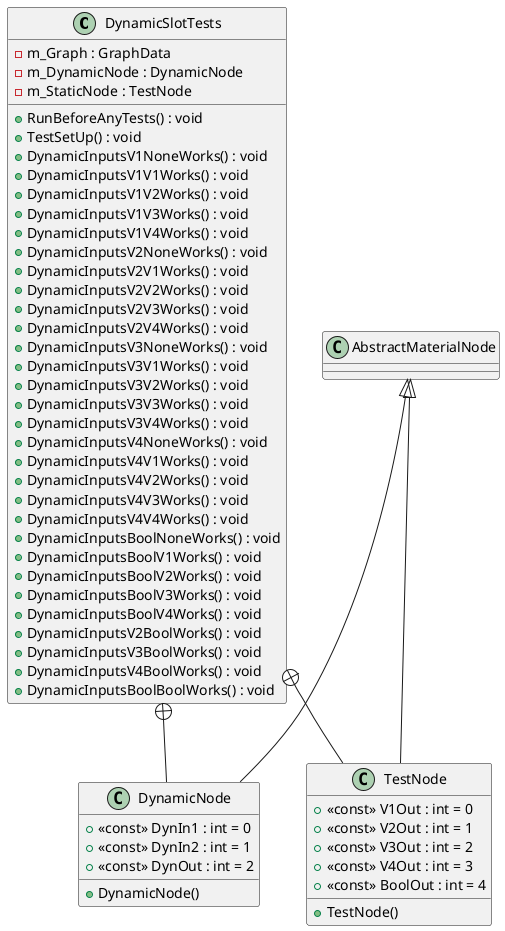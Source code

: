 @startuml
class DynamicSlotTests {
    - m_Graph : GraphData
    - m_DynamicNode : DynamicNode
    - m_StaticNode : TestNode
    + RunBeforeAnyTests() : void
    + TestSetUp() : void
    + DynamicInputsV1NoneWorks() : void
    + DynamicInputsV1V1Works() : void
    + DynamicInputsV1V2Works() : void
    + DynamicInputsV1V3Works() : void
    + DynamicInputsV1V4Works() : void
    + DynamicInputsV2NoneWorks() : void
    + DynamicInputsV2V1Works() : void
    + DynamicInputsV2V2Works() : void
    + DynamicInputsV2V3Works() : void
    + DynamicInputsV2V4Works() : void
    + DynamicInputsV3NoneWorks() : void
    + DynamicInputsV3V1Works() : void
    + DynamicInputsV3V2Works() : void
    + DynamicInputsV3V3Works() : void
    + DynamicInputsV3V4Works() : void
    + DynamicInputsV4NoneWorks() : void
    + DynamicInputsV4V1Works() : void
    + DynamicInputsV4V2Works() : void
    + DynamicInputsV4V3Works() : void
    + DynamicInputsV4V4Works() : void
    + DynamicInputsBoolNoneWorks() : void
    + DynamicInputsBoolV1Works() : void
    + DynamicInputsBoolV2Works() : void
    + DynamicInputsBoolV3Works() : void
    + DynamicInputsBoolV4Works() : void
    + DynamicInputsV2BoolWorks() : void
    + DynamicInputsV3BoolWorks() : void
    + DynamicInputsV4BoolWorks() : void
    + DynamicInputsBoolBoolWorks() : void
}
class DynamicNode {
    + <<const>> DynIn1 : int = 0
    + <<const>> DynIn2 : int = 1
    + <<const>> DynOut : int = 2
    + DynamicNode()
}
class TestNode {
    + <<const>> V1Out : int = 0
    + <<const>> V2Out : int = 1
    + <<const>> V3Out : int = 2
    + <<const>> V4Out : int = 3
    + <<const>> BoolOut : int = 4
    + TestNode()
}
DynamicSlotTests +-- DynamicNode
AbstractMaterialNode <|-- DynamicNode
DynamicSlotTests +-- TestNode
AbstractMaterialNode <|-- TestNode
@enduml
